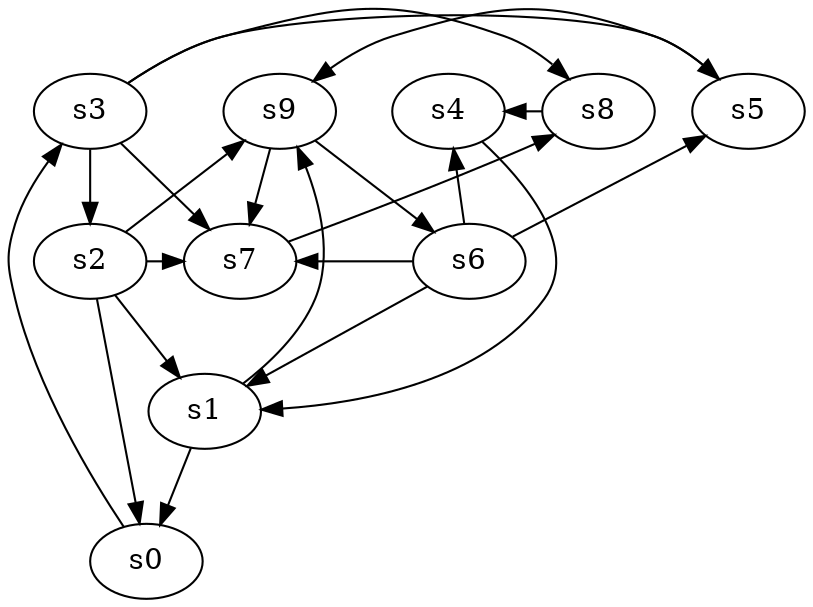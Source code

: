 digraph game_0726_complex_10 {
    s0 [name="s0", player=0, target=1];
    s1 [name="s1", player=1];
    s2 [name="s2", player=1, target=1];
    s3 [name="s3", player=0, target=1];
    s4 [name="s4", player=0];
    s5 [name="s5", player=0];
    s6 [name="s6", player=0];
    s7 [name="s7", player=1];
    s8 [name="s8", player=0];
    s9 [name="s9", player=1];

    s0 -> s3 [constraint="time % 5 == 3 || time % 5 == 2"];
    s1 -> s0;
    s1 -> s9 [constraint="!(time % 3 == 2)"];
    s2 -> s0;
    s2 -> s1;
    s2 -> s7 [constraint="time == 1 || time == 10"];
    s2 -> s9 [constraint="!(time % 6 == 1)"];
    s3 -> s2;
    s3 -> s5 [constraint="time % 2 == 1 || time % 2 == 0"];
    s3 -> s7 [constraint="time % 3 == 1 || time % 5 == 3"];
    s3 -> s8 [constraint="!(time % 6 == 1)"];
    s4 -> s1 [constraint="time % 4 == 1 && time % 4 == 0"];
    s5 -> s9 [constraint="time == 7"];
    s6 -> s1;
    s6 -> s4 [constraint="time % 4 == 1 || time % 5 == 0"];
    s6 -> s5 [constraint="time % 7 == 3"];
    s6 -> s7 [constraint="time % 2 == 1 && time % 4 == 2"];
    s7 -> s8 [constraint="time % 5 == 1"];
    s8 -> s4 [constraint="time % 2 == 0 && time % 5 == 1"];
    s9 -> s6;
    s9 -> s7;
}
